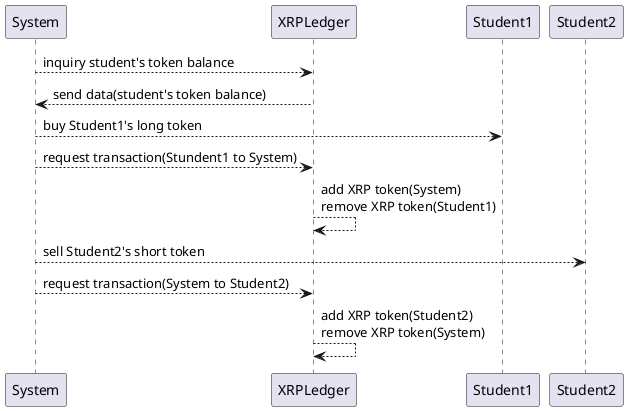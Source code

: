 @startuml sequence
participant System   as sys
participant XRPLedger as xl
participant Student1 as st1
participant Student2 as st2

sys --> xl : inquiry student's token balance
xl --> sys : send data(student's token balance)
sys --> st1 : buy Student1's long token 
sys --> xl : request transaction(Stundent1 to System)
xl --> xl : add XRP token(System)\nremove XRP token(Student1)
sys --> st2 : sell Student2's short token 
sys --> xl : request transaction(System to Student2)
xl --> xl : add XRP token(Student2)\nremove XRP token(System)
@enduml